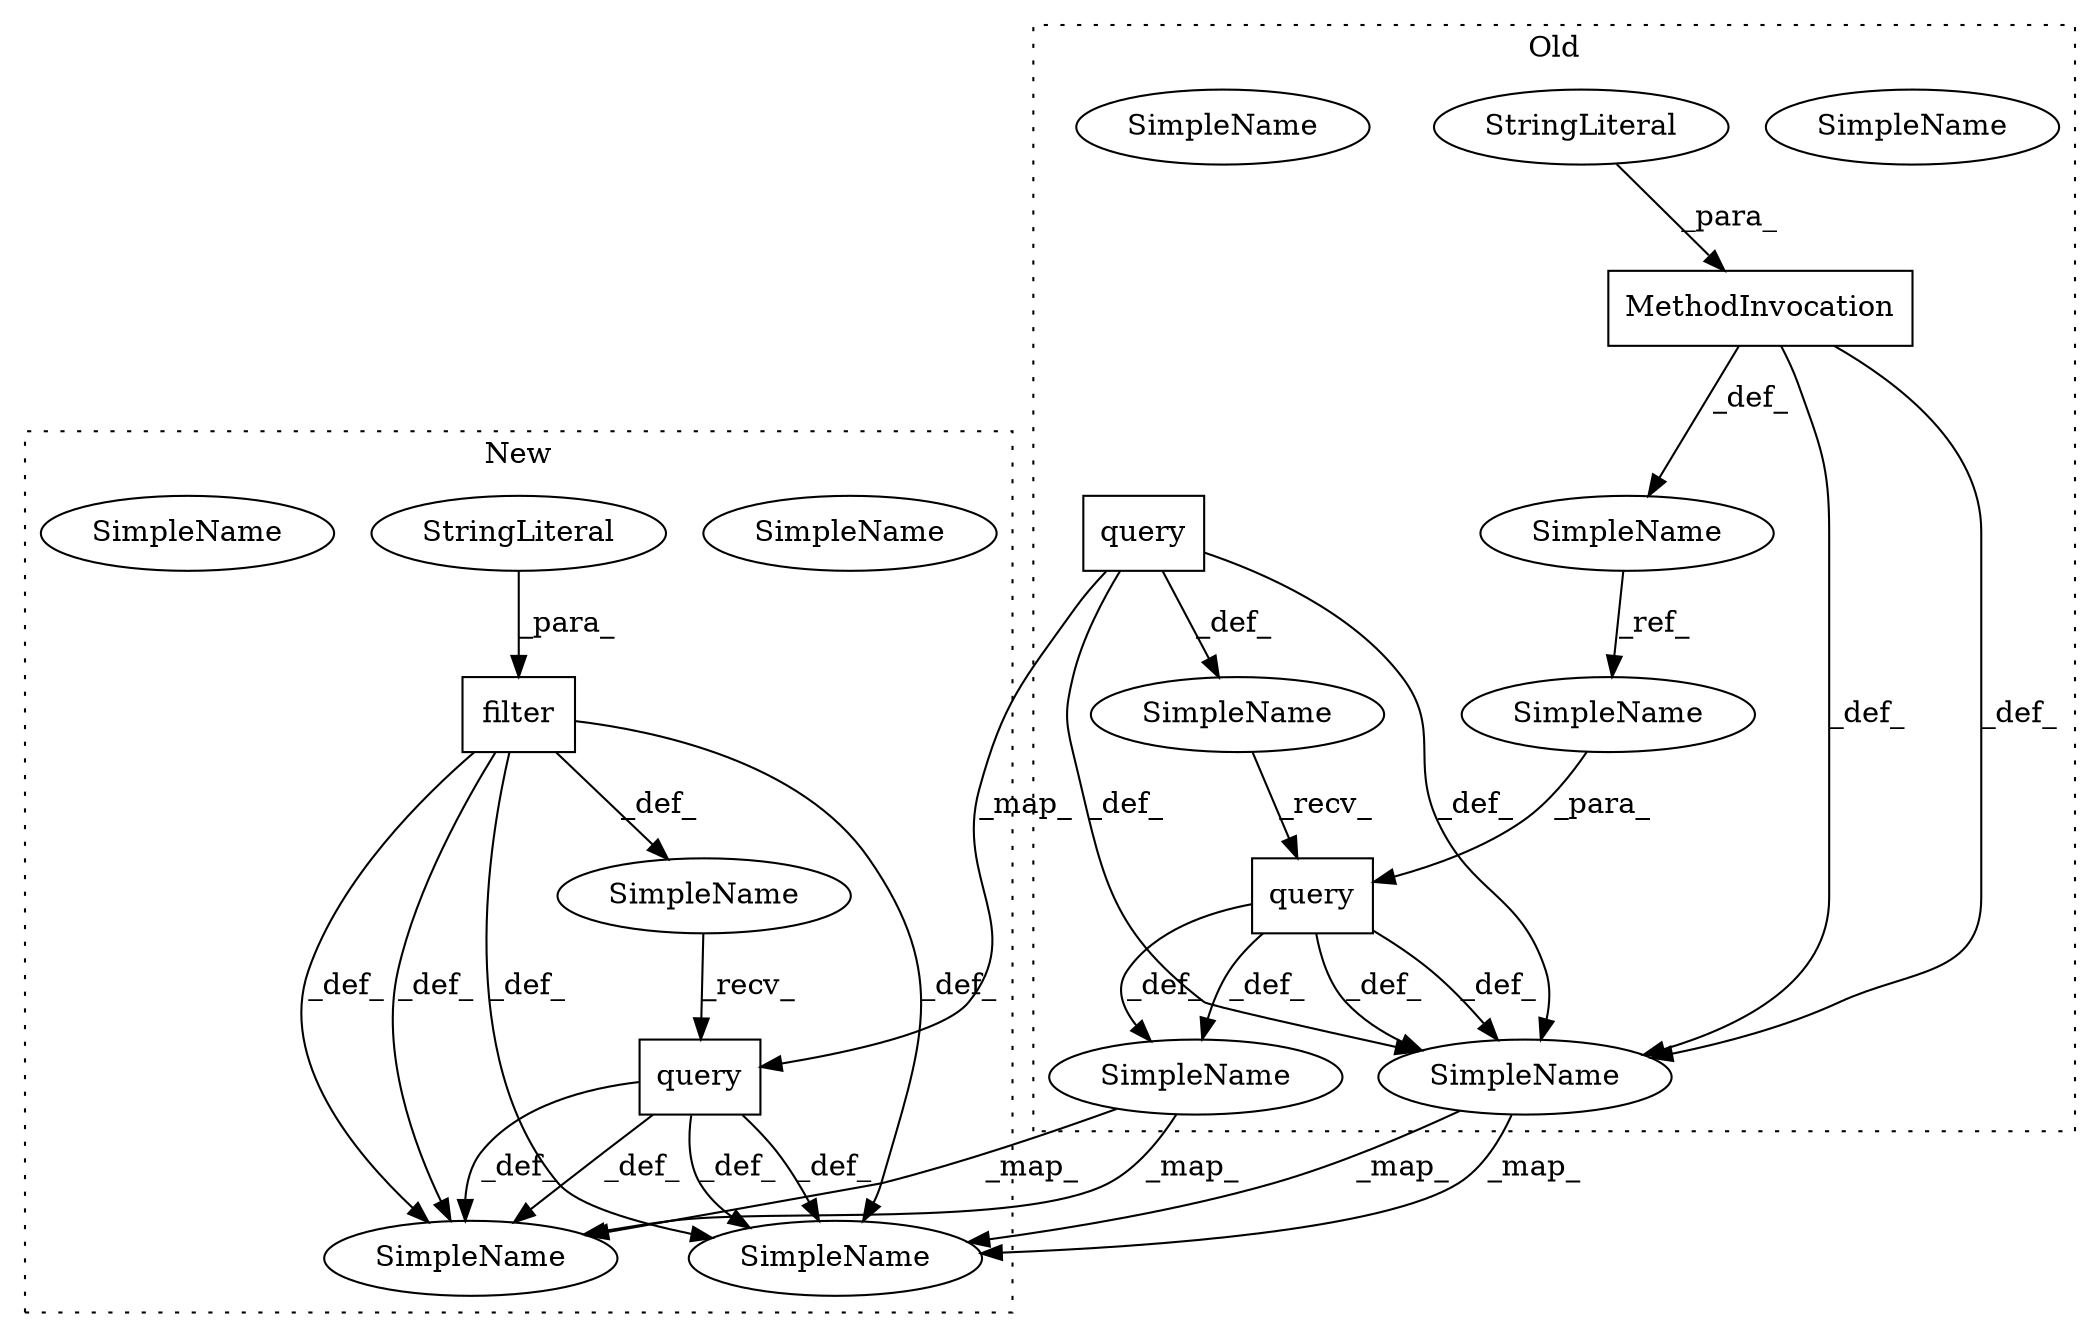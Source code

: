 digraph G {
subgraph cluster0 {
1 [label="query" a="32" s="9764,9771" l="6,1" shape="box"];
3 [label="SimpleName" a="42" s="9750" l="3" shape="ellipse"];
6 [label="SimpleName" a="42" s="9750" l="3" shape="ellipse"];
7 [label="query" a="32" s="9773,9780" l="6,1" shape="box"];
8 [label="SimpleName" a="42" s="9722" l="1" shape="ellipse"];
10 [label="SimpleName" a="42" s="" l="" shape="ellipse"];
13 [label="MethodInvocation" a="32" s="9724,9741" l="2,1" shape="box"];
14 [label="StringLiteral" a="45" s="9726" l="7" shape="ellipse"];
15 [label="SimpleName" a="42" s="9824" l="3" shape="ellipse"];
18 [label="SimpleName" a="42" s="9824" l="3" shape="ellipse"];
19 [label="SimpleName" a="42" s="9779" l="1" shape="ellipse"];
label = "Old";
style="dotted";
}
subgraph cluster1 {
2 [label="query" a="32" s="9711,9718" l="6,1" shape="box"];
4 [label="SimpleName" a="42" s="9674" l="3" shape="ellipse"];
5 [label="SimpleName" a="42" s="9674" l="3" shape="ellipse"];
9 [label="SimpleName" a="42" s="" l="" shape="ellipse"];
11 [label="filter" a="32" s="9688,9709" l="7,1" shape="box"];
12 [label="StringLiteral" a="45" s="9695" l="6" shape="ellipse"];
16 [label="SimpleName" a="42" s="9762" l="3" shape="ellipse"];
17 [label="SimpleName" a="42" s="9762" l="3" shape="ellipse"];
label = "New";
style="dotted";
}
1 -> 10 [label="_def_"];
1 -> 18 [label="_def_"];
1 -> 2 [label="_map_"];
1 -> 18 [label="_def_"];
2 -> 5 [label="_def_"];
2 -> 17 [label="_def_"];
2 -> 17 [label="_def_"];
2 -> 5 [label="_def_"];
6 -> 5 [label="_map_"];
6 -> 5 [label="_map_"];
7 -> 6 [label="_def_"];
7 -> 18 [label="_def_"];
7 -> 6 [label="_def_"];
7 -> 18 [label="_def_"];
8 -> 19 [label="_ref_"];
9 -> 2 [label="_recv_"];
10 -> 7 [label="_recv_"];
11 -> 5 [label="_def_"];
11 -> 17 [label="_def_"];
11 -> 5 [label="_def_"];
11 -> 17 [label="_def_"];
11 -> 9 [label="_def_"];
12 -> 11 [label="_para_"];
13 -> 8 [label="_def_"];
13 -> 18 [label="_def_"];
13 -> 18 [label="_def_"];
14 -> 13 [label="_para_"];
18 -> 17 [label="_map_"];
18 -> 17 [label="_map_"];
19 -> 7 [label="_para_"];
}